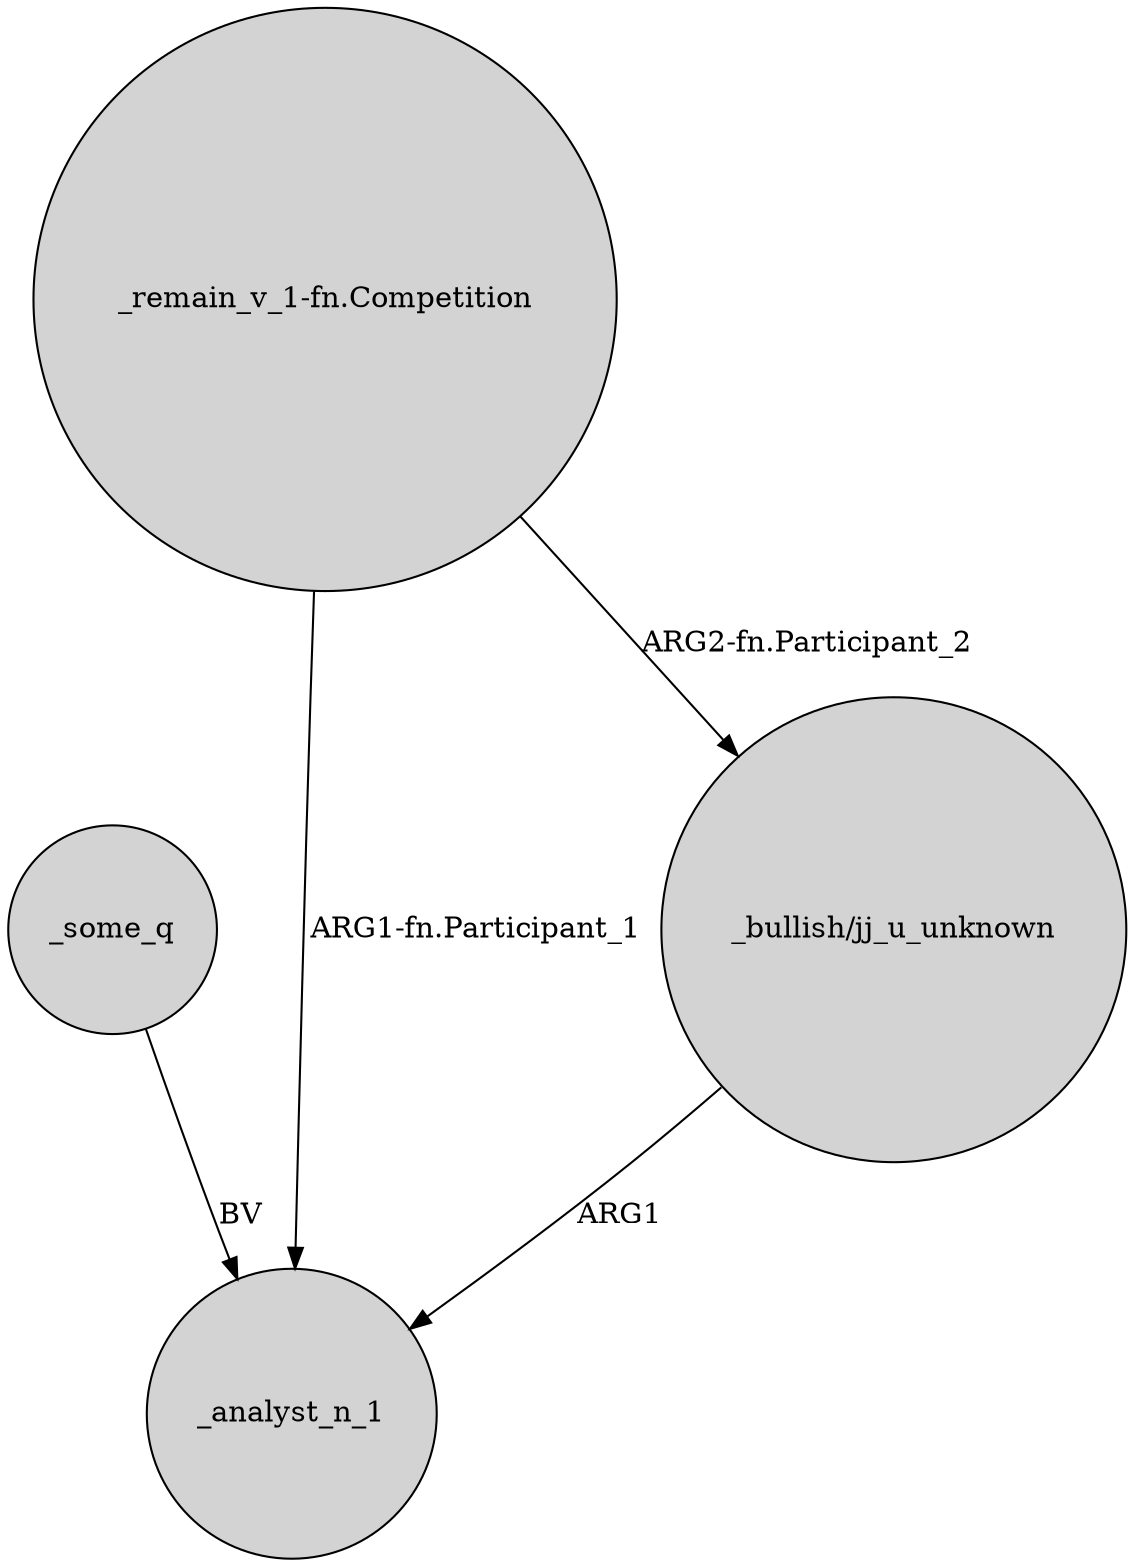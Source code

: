 digraph {
	node [shape=circle style=filled]
	_some_q -> _analyst_n_1 [label=BV]
	"_remain_v_1-fn.Competition" -> "_bullish/jj_u_unknown" [label="ARG2-fn.Participant_2"]
	"_remain_v_1-fn.Competition" -> _analyst_n_1 [label="ARG1-fn.Participant_1"]
	"_bullish/jj_u_unknown" -> _analyst_n_1 [label=ARG1]
}
